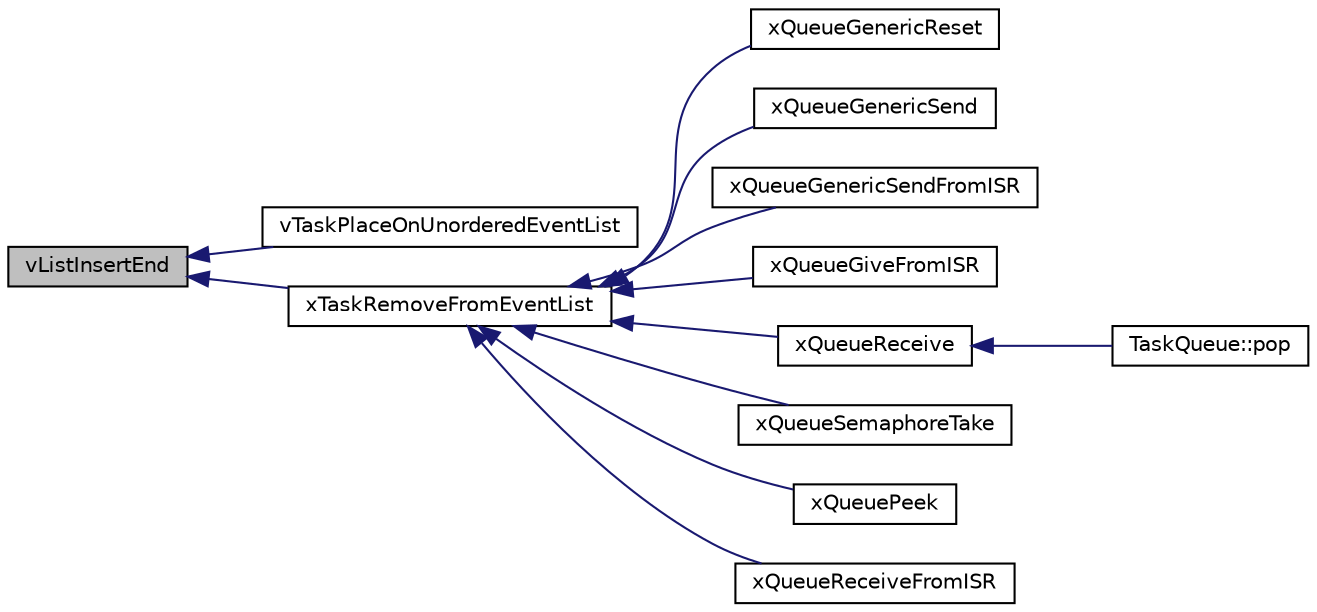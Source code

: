 digraph "vListInsertEnd"
{
  edge [fontname="Helvetica",fontsize="10",labelfontname="Helvetica",labelfontsize="10"];
  node [fontname="Helvetica",fontsize="10",shape=record];
  rankdir="LR";
  Node1 [label="vListInsertEnd",height=0.2,width=0.4,color="black", fillcolor="grey75", style="filled" fontcolor="black"];
  Node1 -> Node2 [dir="back",color="midnightblue",fontsize="10",style="solid",fontname="Helvetica"];
  Node2 [label="vTaskPlaceOnUnorderedEventList",height=0.2,width=0.4,color="black", fillcolor="white", style="filled",URL="$tasks_8c.html#a0896d9cd10d789ef8dbb95c4959c3ce5"];
  Node1 -> Node3 [dir="back",color="midnightblue",fontsize="10",style="solid",fontname="Helvetica"];
  Node3 [label="xTaskRemoveFromEventList",height=0.2,width=0.4,color="black", fillcolor="white", style="filled",URL="$tasks_8c.html#a6d21c9054b62d8bc1bfb2724e11578d9"];
  Node3 -> Node4 [dir="back",color="midnightblue",fontsize="10",style="solid",fontname="Helvetica"];
  Node4 [label="xQueueGenericReset",height=0.2,width=0.4,color="black", fillcolor="white", style="filled",URL="$queue_8c.html#a5e54273dbe3f56b8bdc8f7abee67a871"];
  Node3 -> Node5 [dir="back",color="midnightblue",fontsize="10",style="solid",fontname="Helvetica"];
  Node5 [label="xQueueGenericSend",height=0.2,width=0.4,color="black", fillcolor="white", style="filled",URL="$queue_8c.html#acb67c81366c00896b21cd826e07d885d"];
  Node3 -> Node6 [dir="back",color="midnightblue",fontsize="10",style="solid",fontname="Helvetica"];
  Node6 [label="xQueueGenericSendFromISR",height=0.2,width=0.4,color="black", fillcolor="white", style="filled",URL="$queue_8c.html#a0fb58b25eb396a5cf8e1688b7e1a56cb"];
  Node3 -> Node7 [dir="back",color="midnightblue",fontsize="10",style="solid",fontname="Helvetica"];
  Node7 [label="xQueueGiveFromISR",height=0.2,width=0.4,color="black", fillcolor="white", style="filled",URL="$queue_8c.html#a4df49fafb6ba4400ede6f2d07a40865f"];
  Node3 -> Node8 [dir="back",color="midnightblue",fontsize="10",style="solid",fontname="Helvetica"];
  Node8 [label="xQueueReceive",height=0.2,width=0.4,color="black", fillcolor="white", style="filled",URL="$queue_8c.html#ad0a166f3b1219a5e37e31f8090d4800d"];
  Node8 -> Node9 [dir="back",color="midnightblue",fontsize="10",style="solid",fontname="Helvetica"];
  Node9 [label="TaskQueue::pop",height=0.2,width=0.4,color="black", fillcolor="white", style="filled",URL="$class_task_queue.html#a6d6ada5addc757285ca9663a960b0344",tooltip="Read from the queue. "];
  Node3 -> Node10 [dir="back",color="midnightblue",fontsize="10",style="solid",fontname="Helvetica"];
  Node10 [label="xQueueSemaphoreTake",height=0.2,width=0.4,color="black", fillcolor="white", style="filled",URL="$queue_8c.html#ade45e48664e5ec17ea091f00cd34394f"];
  Node3 -> Node11 [dir="back",color="midnightblue",fontsize="10",style="solid",fontname="Helvetica"];
  Node11 [label="xQueuePeek",height=0.2,width=0.4,color="black", fillcolor="white", style="filled",URL="$queue_8c.html#a8f68e37e931bbf95440c8845f512e090"];
  Node3 -> Node12 [dir="back",color="midnightblue",fontsize="10",style="solid",fontname="Helvetica"];
  Node12 [label="xQueueReceiveFromISR",height=0.2,width=0.4,color="black", fillcolor="white", style="filled",URL="$queue_8c.html#ac61ec62828e70ed35d18559a35550462"];
}
